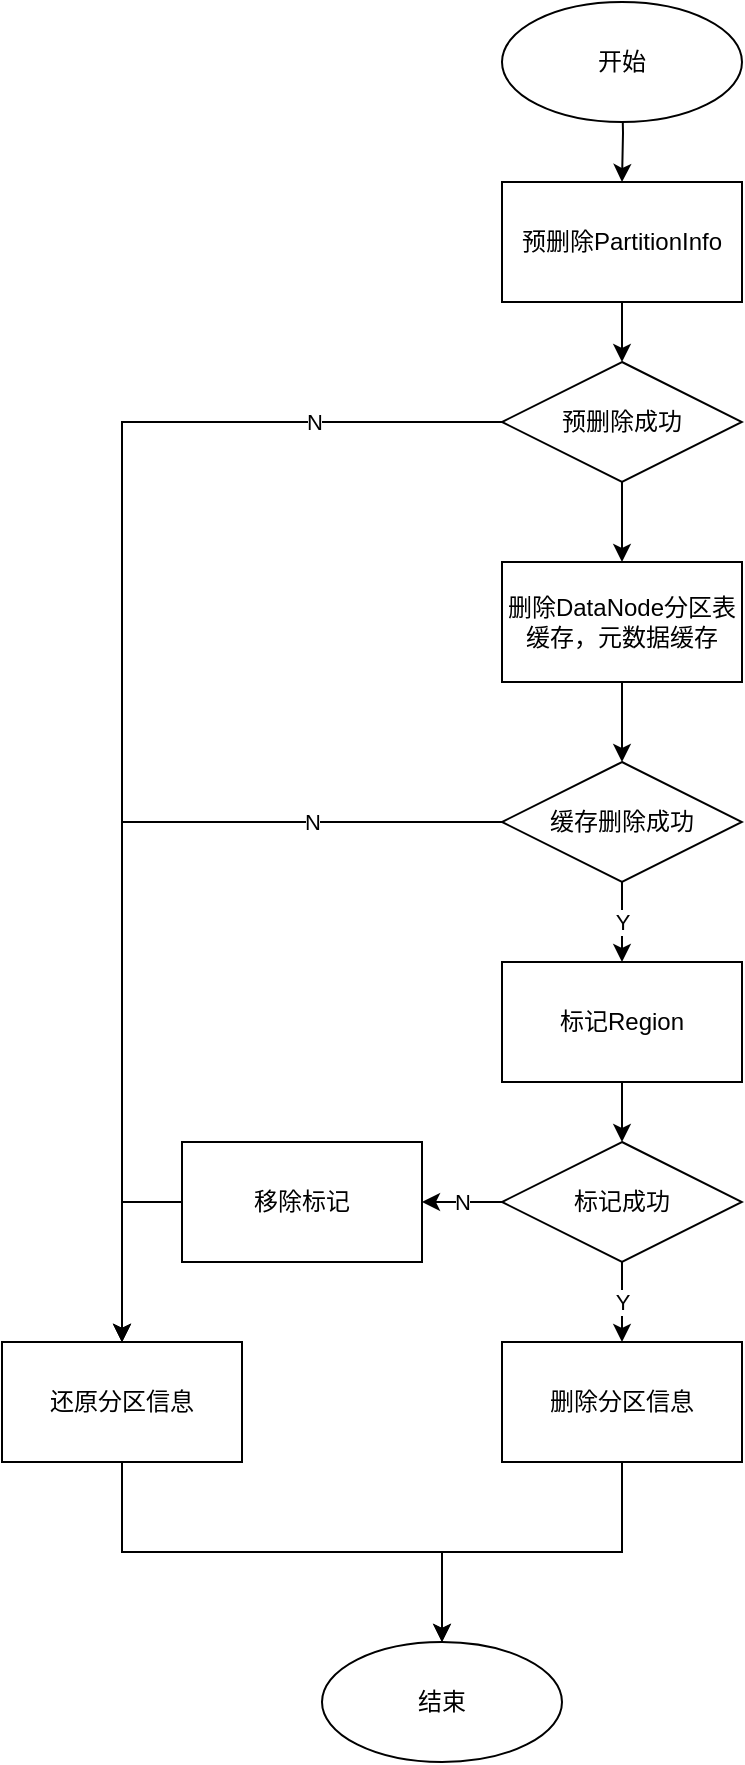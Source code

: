 <mxfile version="18.0.1" type="device"><diagram id="prtHgNgQTEPvFCAcTncT" name="Page-1"><mxGraphModel dx="754" dy="542" grid="1" gridSize="10" guides="1" tooltips="1" connect="1" arrows="1" fold="1" page="1" pageScale="1" pageWidth="827" pageHeight="1169" math="0" shadow="0"><root><mxCell id="0"/><mxCell id="1" parent="0"/><mxCell id="igeC4T95rpqJg_VoeeqV-55" value="" style="edgeStyle=orthogonalEdgeStyle;rounded=0;orthogonalLoop=1;jettySize=auto;html=1;" edge="1" parent="1" source="igeC4T95rpqJg_VoeeqV-56" target="igeC4T95rpqJg_VoeeqV-60"><mxGeometry relative="1" as="geometry"/></mxCell><mxCell id="igeC4T95rpqJg_VoeeqV-56" value="预删除PartitionInfo" style="rounded=0;whiteSpace=wrap;html=1;" vertex="1" parent="1"><mxGeometry x="340" y="140" width="120" height="60" as="geometry"/></mxCell><mxCell id="igeC4T95rpqJg_VoeeqV-57" style="edgeStyle=orthogonalEdgeStyle;rounded=0;orthogonalLoop=1;jettySize=auto;html=1;exitX=0.5;exitY=1;exitDx=0;exitDy=0;" edge="1" parent="1" target="igeC4T95rpqJg_VoeeqV-56"><mxGeometry relative="1" as="geometry"><mxPoint x="400" y="90" as="sourcePoint"/></mxGeometry></mxCell><mxCell id="igeC4T95rpqJg_VoeeqV-66" style="edgeStyle=orthogonalEdgeStyle;rounded=0;orthogonalLoop=1;jettySize=auto;html=1;exitX=0.5;exitY=1;exitDx=0;exitDy=0;" edge="1" parent="1" source="igeC4T95rpqJg_VoeeqV-60" target="igeC4T95rpqJg_VoeeqV-64"><mxGeometry relative="1" as="geometry"/></mxCell><mxCell id="igeC4T95rpqJg_VoeeqV-76" style="edgeStyle=orthogonalEdgeStyle;rounded=0;orthogonalLoop=1;jettySize=auto;html=1;exitX=0;exitY=0.5;exitDx=0;exitDy=0;" edge="1" parent="1" source="igeC4T95rpqJg_VoeeqV-60" target="igeC4T95rpqJg_VoeeqV-74"><mxGeometry relative="1" as="geometry"/></mxCell><mxCell id="igeC4T95rpqJg_VoeeqV-96" value="N" style="edgeLabel;html=1;align=center;verticalAlign=middle;resizable=0;points=[];" vertex="1" connectable="0" parent="igeC4T95rpqJg_VoeeqV-76"><mxGeometry x="-0.709" relative="1" as="geometry"><mxPoint as="offset"/></mxGeometry></mxCell><mxCell id="igeC4T95rpqJg_VoeeqV-60" value="预删除成功" style="rhombus;whiteSpace=wrap;html=1;rounded=0;" vertex="1" parent="1"><mxGeometry x="340" y="230" width="120" height="60" as="geometry"/></mxCell><mxCell id="igeC4T95rpqJg_VoeeqV-69" value="Y" style="edgeStyle=orthogonalEdgeStyle;rounded=0;orthogonalLoop=1;jettySize=auto;html=1;exitX=0.5;exitY=1;exitDx=0;exitDy=0;entryX=0.5;entryY=0;entryDx=0;entryDy=0;" edge="1" parent="1" source="igeC4T95rpqJg_VoeeqV-63" target="igeC4T95rpqJg_VoeeqV-68"><mxGeometry relative="1" as="geometry"/></mxCell><mxCell id="igeC4T95rpqJg_VoeeqV-95" value="N" style="edgeStyle=orthogonalEdgeStyle;rounded=0;orthogonalLoop=1;jettySize=auto;html=1;exitX=0;exitY=0.5;exitDx=0;exitDy=0;" edge="1" parent="1" source="igeC4T95rpqJg_VoeeqV-63" target="igeC4T95rpqJg_VoeeqV-74"><mxGeometry x="-0.575" relative="1" as="geometry"><mxPoint as="offset"/></mxGeometry></mxCell><mxCell id="igeC4T95rpqJg_VoeeqV-63" value="缓存删除成功" style="rhombus;whiteSpace=wrap;html=1;rounded=0;" vertex="1" parent="1"><mxGeometry x="340" y="430" width="120" height="60" as="geometry"/></mxCell><mxCell id="igeC4T95rpqJg_VoeeqV-67" style="edgeStyle=orthogonalEdgeStyle;rounded=0;orthogonalLoop=1;jettySize=auto;html=1;exitX=0.5;exitY=1;exitDx=0;exitDy=0;entryX=0.5;entryY=0;entryDx=0;entryDy=0;" edge="1" parent="1" source="igeC4T95rpqJg_VoeeqV-64" target="igeC4T95rpqJg_VoeeqV-63"><mxGeometry relative="1" as="geometry"/></mxCell><mxCell id="igeC4T95rpqJg_VoeeqV-64" value="删除DataNode分区表缓存，元数据缓存" style="rounded=0;whiteSpace=wrap;html=1;" vertex="1" parent="1"><mxGeometry x="340" y="330" width="120" height="60" as="geometry"/></mxCell><mxCell id="igeC4T95rpqJg_VoeeqV-79" style="edgeStyle=orthogonalEdgeStyle;rounded=0;orthogonalLoop=1;jettySize=auto;html=1;exitX=0.5;exitY=1;exitDx=0;exitDy=0;entryX=0.5;entryY=0;entryDx=0;entryDy=0;" edge="1" parent="1" source="igeC4T95rpqJg_VoeeqV-68" target="igeC4T95rpqJg_VoeeqV-71"><mxGeometry relative="1" as="geometry"/></mxCell><mxCell id="igeC4T95rpqJg_VoeeqV-68" value="标记Region" style="rounded=0;whiteSpace=wrap;html=1;" vertex="1" parent="1"><mxGeometry x="340" y="530" width="120" height="60" as="geometry"/></mxCell><mxCell id="igeC4T95rpqJg_VoeeqV-73" value="Y" style="edgeStyle=orthogonalEdgeStyle;rounded=0;orthogonalLoop=1;jettySize=auto;html=1;exitX=0.5;exitY=1;exitDx=0;exitDy=0;entryX=0.5;entryY=0;entryDx=0;entryDy=0;" edge="1" parent="1" source="igeC4T95rpqJg_VoeeqV-71" target="igeC4T95rpqJg_VoeeqV-72"><mxGeometry relative="1" as="geometry"/></mxCell><mxCell id="igeC4T95rpqJg_VoeeqV-90" value="N" style="edgeStyle=orthogonalEdgeStyle;rounded=0;orthogonalLoop=1;jettySize=auto;html=1;exitX=0;exitY=0.5;exitDx=0;exitDy=0;entryX=1;entryY=0.5;entryDx=0;entryDy=0;" edge="1" parent="1" source="igeC4T95rpqJg_VoeeqV-71" target="igeC4T95rpqJg_VoeeqV-89"><mxGeometry relative="1" as="geometry"/></mxCell><mxCell id="igeC4T95rpqJg_VoeeqV-71" value="标记成功" style="rhombus;whiteSpace=wrap;html=1;rounded=0;" vertex="1" parent="1"><mxGeometry x="340" y="620" width="120" height="60" as="geometry"/></mxCell><mxCell id="igeC4T95rpqJg_VoeeqV-83" value="" style="edgeStyle=orthogonalEdgeStyle;rounded=0;orthogonalLoop=1;jettySize=auto;html=1;" edge="1" parent="1" source="igeC4T95rpqJg_VoeeqV-72" target="igeC4T95rpqJg_VoeeqV-82"><mxGeometry relative="1" as="geometry"/></mxCell><mxCell id="igeC4T95rpqJg_VoeeqV-72" value="删除分区信息" style="rounded=0;whiteSpace=wrap;html=1;" vertex="1" parent="1"><mxGeometry x="340" y="720" width="120" height="60" as="geometry"/></mxCell><mxCell id="igeC4T95rpqJg_VoeeqV-84" style="edgeStyle=orthogonalEdgeStyle;rounded=0;orthogonalLoop=1;jettySize=auto;html=1;exitX=0.5;exitY=1;exitDx=0;exitDy=0;entryX=0.5;entryY=0;entryDx=0;entryDy=0;" edge="1" parent="1" source="igeC4T95rpqJg_VoeeqV-74" target="igeC4T95rpqJg_VoeeqV-82"><mxGeometry relative="1" as="geometry"/></mxCell><mxCell id="igeC4T95rpqJg_VoeeqV-74" value="还原分区信息" style="rounded=0;whiteSpace=wrap;html=1;" vertex="1" parent="1"><mxGeometry x="90" y="720" width="120" height="60" as="geometry"/></mxCell><mxCell id="igeC4T95rpqJg_VoeeqV-82" value="结束" style="ellipse;whiteSpace=wrap;html=1;rounded=0;" vertex="1" parent="1"><mxGeometry x="250" y="870" width="120" height="60" as="geometry"/></mxCell><mxCell id="igeC4T95rpqJg_VoeeqV-85" value="开始" style="ellipse;whiteSpace=wrap;html=1;rounded=0;" vertex="1" parent="1"><mxGeometry x="340" y="50" width="120" height="60" as="geometry"/></mxCell><mxCell id="igeC4T95rpqJg_VoeeqV-91" style="edgeStyle=orthogonalEdgeStyle;rounded=0;orthogonalLoop=1;jettySize=auto;html=1;exitX=0;exitY=0.5;exitDx=0;exitDy=0;" edge="1" parent="1" source="igeC4T95rpqJg_VoeeqV-89" target="igeC4T95rpqJg_VoeeqV-74"><mxGeometry relative="1" as="geometry"/></mxCell><mxCell id="igeC4T95rpqJg_VoeeqV-89" value="移除标记" style="rounded=0;whiteSpace=wrap;html=1;" vertex="1" parent="1"><mxGeometry x="180" y="620" width="120" height="60" as="geometry"/></mxCell></root></mxGraphModel></diagram></mxfile>